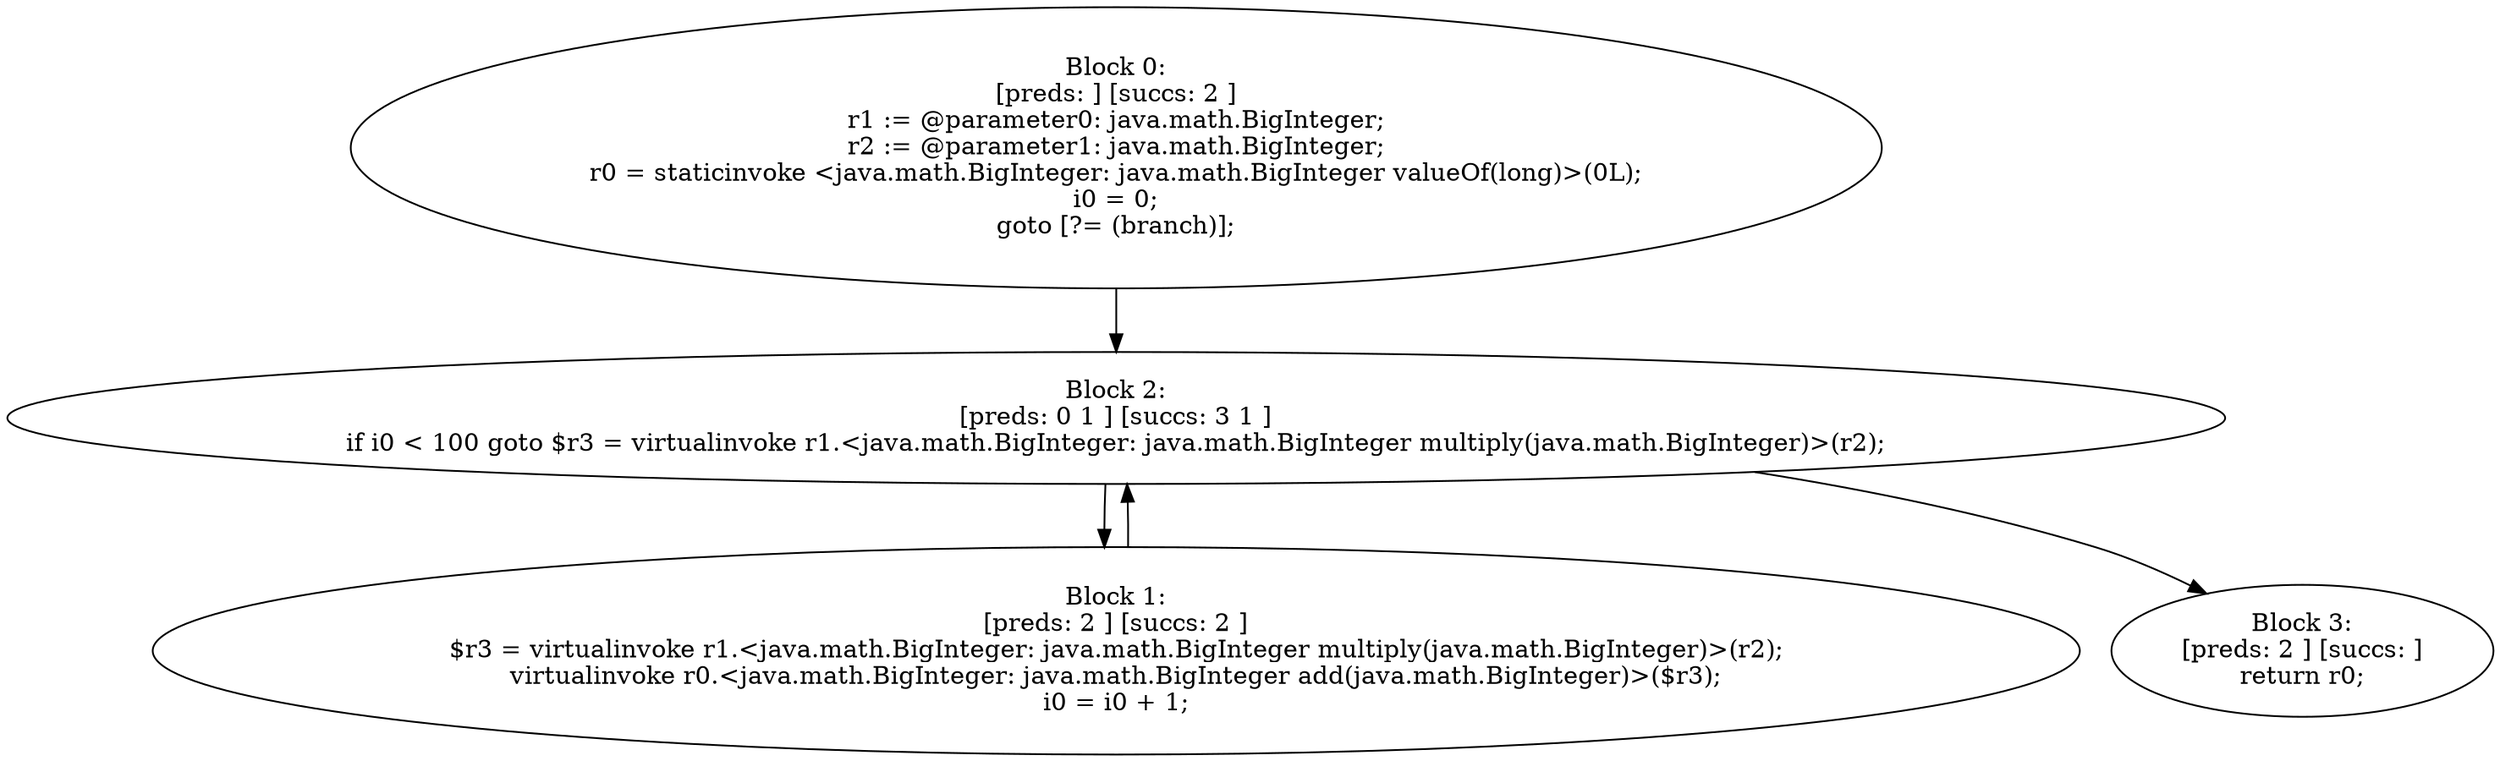 digraph "unitGraph" {
    "Block 0:
[preds: ] [succs: 2 ]
r1 := @parameter0: java.math.BigInteger;
r2 := @parameter1: java.math.BigInteger;
r0 = staticinvoke <java.math.BigInteger: java.math.BigInteger valueOf(long)>(0L);
i0 = 0;
goto [?= (branch)];
"
    "Block 1:
[preds: 2 ] [succs: 2 ]
$r3 = virtualinvoke r1.<java.math.BigInteger: java.math.BigInteger multiply(java.math.BigInteger)>(r2);
virtualinvoke r0.<java.math.BigInteger: java.math.BigInteger add(java.math.BigInteger)>($r3);
i0 = i0 + 1;
"
    "Block 2:
[preds: 0 1 ] [succs: 3 1 ]
if i0 < 100 goto $r3 = virtualinvoke r1.<java.math.BigInteger: java.math.BigInteger multiply(java.math.BigInteger)>(r2);
"
    "Block 3:
[preds: 2 ] [succs: ]
return r0;
"
    "Block 0:
[preds: ] [succs: 2 ]
r1 := @parameter0: java.math.BigInteger;
r2 := @parameter1: java.math.BigInteger;
r0 = staticinvoke <java.math.BigInteger: java.math.BigInteger valueOf(long)>(0L);
i0 = 0;
goto [?= (branch)];
"->"Block 2:
[preds: 0 1 ] [succs: 3 1 ]
if i0 < 100 goto $r3 = virtualinvoke r1.<java.math.BigInteger: java.math.BigInteger multiply(java.math.BigInteger)>(r2);
";
    "Block 1:
[preds: 2 ] [succs: 2 ]
$r3 = virtualinvoke r1.<java.math.BigInteger: java.math.BigInteger multiply(java.math.BigInteger)>(r2);
virtualinvoke r0.<java.math.BigInteger: java.math.BigInteger add(java.math.BigInteger)>($r3);
i0 = i0 + 1;
"->"Block 2:
[preds: 0 1 ] [succs: 3 1 ]
if i0 < 100 goto $r3 = virtualinvoke r1.<java.math.BigInteger: java.math.BigInteger multiply(java.math.BigInteger)>(r2);
";
    "Block 2:
[preds: 0 1 ] [succs: 3 1 ]
if i0 < 100 goto $r3 = virtualinvoke r1.<java.math.BigInteger: java.math.BigInteger multiply(java.math.BigInteger)>(r2);
"->"Block 3:
[preds: 2 ] [succs: ]
return r0;
";
    "Block 2:
[preds: 0 1 ] [succs: 3 1 ]
if i0 < 100 goto $r3 = virtualinvoke r1.<java.math.BigInteger: java.math.BigInteger multiply(java.math.BigInteger)>(r2);
"->"Block 1:
[preds: 2 ] [succs: 2 ]
$r3 = virtualinvoke r1.<java.math.BigInteger: java.math.BigInteger multiply(java.math.BigInteger)>(r2);
virtualinvoke r0.<java.math.BigInteger: java.math.BigInteger add(java.math.BigInteger)>($r3);
i0 = i0 + 1;
";
}
